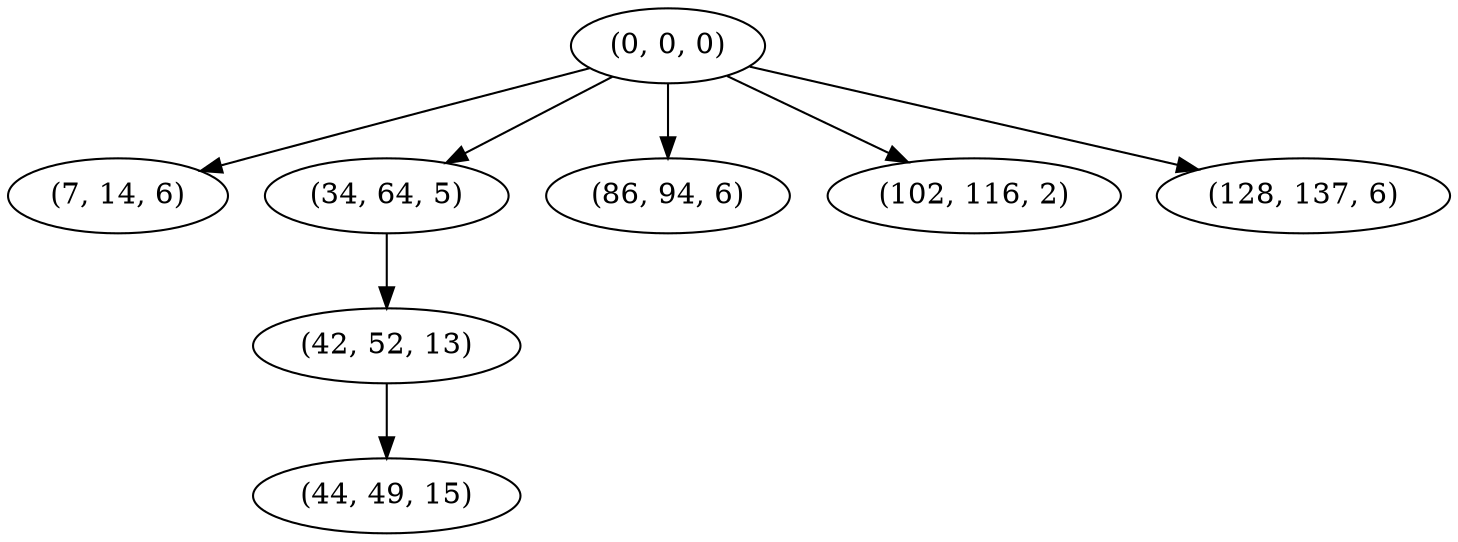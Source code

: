 digraph tree {
    "(0, 0, 0)";
    "(7, 14, 6)";
    "(34, 64, 5)";
    "(42, 52, 13)";
    "(44, 49, 15)";
    "(86, 94, 6)";
    "(102, 116, 2)";
    "(128, 137, 6)";
    "(0, 0, 0)" -> "(7, 14, 6)";
    "(0, 0, 0)" -> "(34, 64, 5)";
    "(0, 0, 0)" -> "(86, 94, 6)";
    "(0, 0, 0)" -> "(102, 116, 2)";
    "(0, 0, 0)" -> "(128, 137, 6)";
    "(34, 64, 5)" -> "(42, 52, 13)";
    "(42, 52, 13)" -> "(44, 49, 15)";
}
